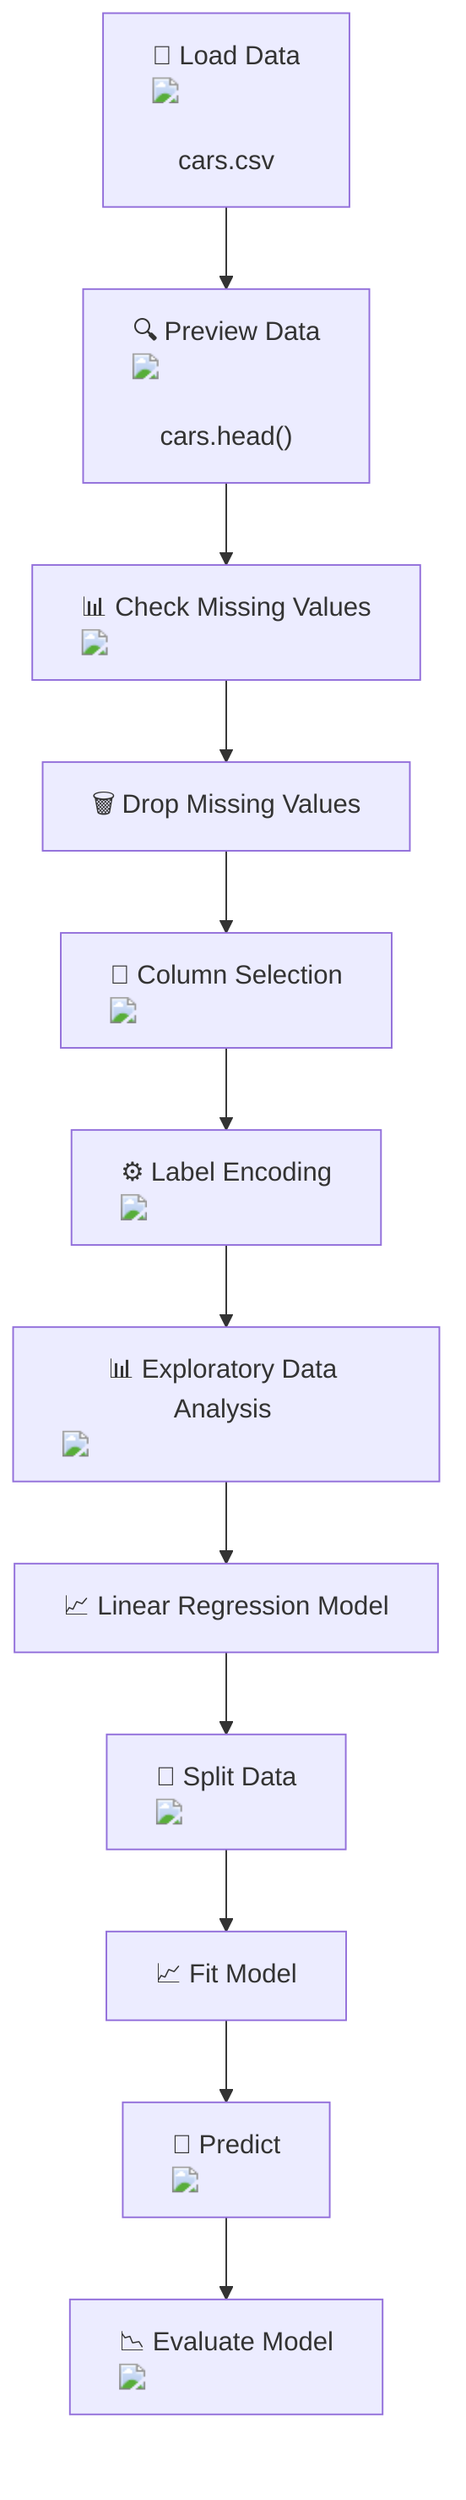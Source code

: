 flowchart TD
    A["📂 Load Data <img src='file.svg' /> <br/> cars.csv"] --> B["🔍 Preview Data <img src='table.svg' /> <br/> cars.head()"]
    B --> C["📊 Check Missing Values <img src='table.svg' />"]
    C --> D["🗑️ Drop Missing Values"]
    D --> E["📂 Column Selection <img src='column_split.svg' />"]
    E --> F["⚙️ Label Encoding <img src='brain.svg' />"]
    F --> G["📊 Exploratory Data Analysis <img src='scatter_plot_template.svg' />"]
    G --> H["📈 Linear Regression Model"]
    H --> I["🎯 Split Data <img src='row_split.svg' />"]
    I --> J["📈 Fit Model"]
    J --> K["🔮 Predict <img src='brain.svg' />"]
    K --> L["📉 Evaluate Model <img src='hist_template.svg' />"]